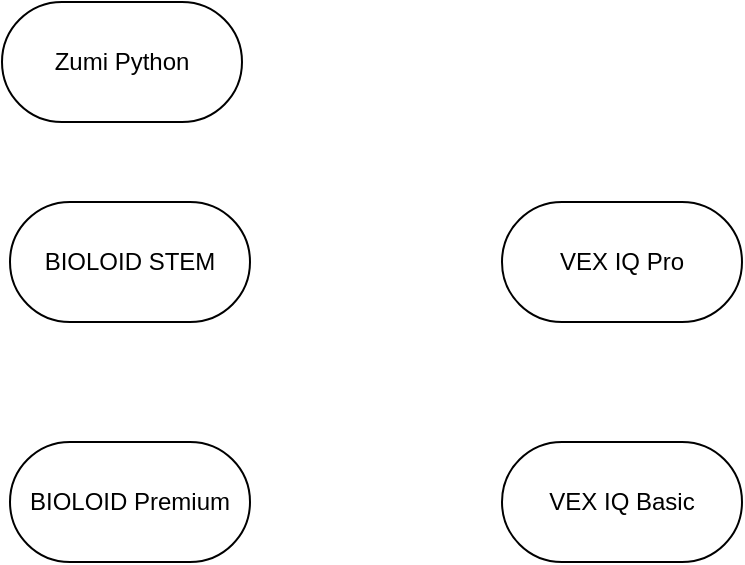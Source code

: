 <mxfile version="21.7.2" type="github">
  <diagram name="Page-1" id="Ta-tP-vgKMGgS2tbCbx0">
    <mxGraphModel dx="1122" dy="761" grid="1" gridSize="10" guides="1" tooltips="1" connect="1" arrows="1" fold="1" page="1" pageScale="1" pageWidth="1169" pageHeight="827" math="0" shadow="0">
      <root>
        <mxCell id="0" />
        <mxCell id="1" parent="0" />
        <mxCell id="2yxcCC73mM3outTDiwKw-1" value="Zumi Python" style="rounded=1;whiteSpace=wrap;html=1;arcSize=50;" vertex="1" parent="1">
          <mxGeometry x="350" y="30" width="120" height="60" as="geometry" />
        </mxCell>
        <mxCell id="2yxcCC73mM3outTDiwKw-2" value="BIOLOID STEM" style="rounded=1;whiteSpace=wrap;html=1;arcSize=50;" vertex="1" parent="1">
          <mxGeometry x="354" y="130" width="120" height="60" as="geometry" />
        </mxCell>
        <mxCell id="2yxcCC73mM3outTDiwKw-3" value="BIOLOID Premium" style="rounded=1;whiteSpace=wrap;html=1;arcSize=50;" vertex="1" parent="1">
          <mxGeometry x="354" y="250" width="120" height="60" as="geometry" />
        </mxCell>
        <mxCell id="2yxcCC73mM3outTDiwKw-5" value="VEX IQ Pro" style="rounded=1;whiteSpace=wrap;html=1;arcSize=50;" vertex="1" parent="1">
          <mxGeometry x="600" y="130" width="120" height="60" as="geometry" />
        </mxCell>
        <mxCell id="2yxcCC73mM3outTDiwKw-6" value="VEX IQ Basic" style="rounded=1;whiteSpace=wrap;html=1;arcSize=50;" vertex="1" parent="1">
          <mxGeometry x="600" y="250" width="120" height="60" as="geometry" />
        </mxCell>
      </root>
    </mxGraphModel>
  </diagram>
</mxfile>
